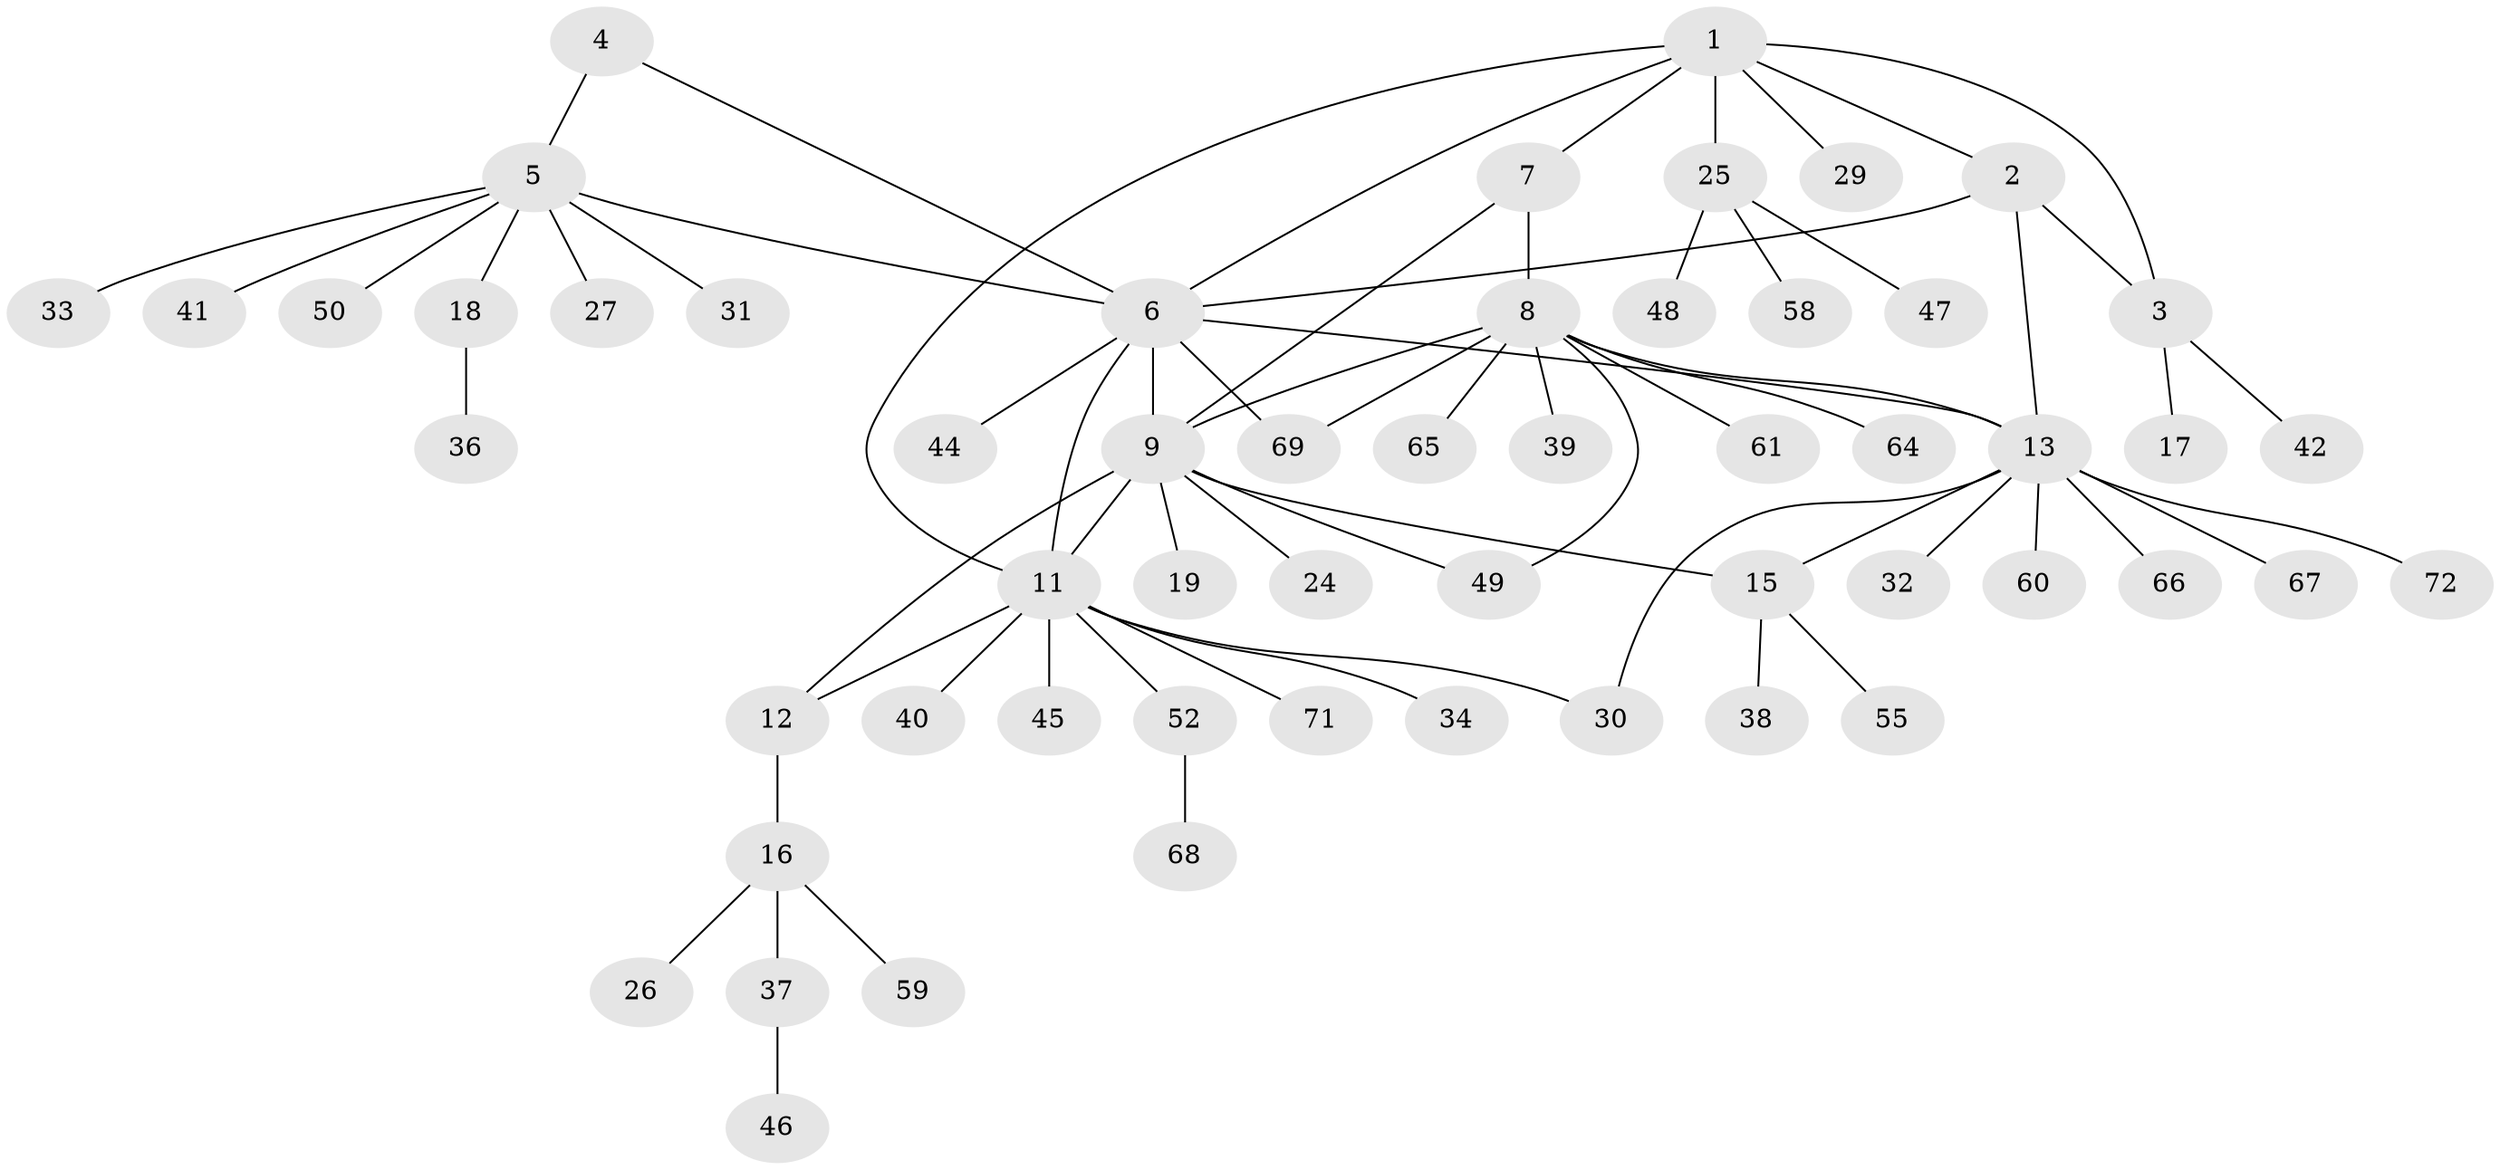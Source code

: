 // original degree distribution, {7: 0.041666666666666664, 4: 0.06944444444444445, 5: 0.013888888888888888, 3: 0.041666666666666664, 9: 0.013888888888888888, 10: 0.027777777777777776, 11: 0.013888888888888888, 6: 0.027777777777777776, 2: 0.1527777777777778, 1: 0.5972222222222222}
// Generated by graph-tools (version 1.1) at 2025/42/03/06/25 10:42:13]
// undirected, 55 vertices, 68 edges
graph export_dot {
graph [start="1"]
  node [color=gray90,style=filled];
  1 [super="+23"];
  2;
  3 [super="+35"];
  4 [super="+43"];
  5 [super="+62"];
  6 [super="+56"];
  7 [super="+57"];
  8 [super="+51"];
  9 [super="+10"];
  11 [super="+63"];
  12;
  13 [super="+14"];
  15 [super="+20"];
  16 [super="+21"];
  17;
  18 [super="+22"];
  19;
  24;
  25 [super="+28"];
  26;
  27;
  29;
  30;
  31;
  32;
  33;
  34;
  36 [super="+70"];
  37;
  38 [super="+53"];
  39;
  40;
  41;
  42;
  44;
  45;
  46;
  47;
  48;
  49;
  50;
  52 [super="+54"];
  55;
  58;
  59;
  60;
  61;
  64;
  65;
  66;
  67;
  68;
  69;
  71;
  72;
  1 -- 2;
  1 -- 3;
  1 -- 7;
  1 -- 11;
  1 -- 25;
  1 -- 29;
  1 -- 6;
  2 -- 3;
  2 -- 6;
  2 -- 13;
  3 -- 17;
  3 -- 42;
  4 -- 5;
  4 -- 6;
  5 -- 6;
  5 -- 18;
  5 -- 27;
  5 -- 31;
  5 -- 33;
  5 -- 41;
  5 -- 50;
  6 -- 9;
  6 -- 11;
  6 -- 13;
  6 -- 44;
  6 -- 69;
  7 -- 8;
  7 -- 9;
  8 -- 9;
  8 -- 39;
  8 -- 49;
  8 -- 61;
  8 -- 64;
  8 -- 65;
  8 -- 69;
  8 -- 13;
  9 -- 49;
  9 -- 19;
  9 -- 24;
  9 -- 11;
  9 -- 12;
  9 -- 15;
  11 -- 12;
  11 -- 30;
  11 -- 34;
  11 -- 40;
  11 -- 45;
  11 -- 52;
  11 -- 71;
  12 -- 16;
  13 -- 15 [weight=2];
  13 -- 30;
  13 -- 32;
  13 -- 67;
  13 -- 66;
  13 -- 72;
  13 -- 60;
  15 -- 38;
  15 -- 55;
  16 -- 26;
  16 -- 59;
  16 -- 37;
  18 -- 36;
  25 -- 47;
  25 -- 58;
  25 -- 48;
  37 -- 46;
  52 -- 68;
}
